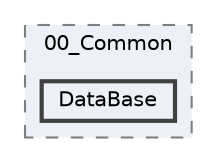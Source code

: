 digraph "004_Character/SkillCharacters/00_Common/DataBase"
{
 // LATEX_PDF_SIZE
  bgcolor="transparent";
  edge [fontname=Helvetica,fontsize=10,labelfontname=Helvetica,labelfontsize=10];
  node [fontname=Helvetica,fontsize=10,shape=box,height=0.2,width=0.4];
  compound=true
  subgraph clusterdir_b0cf6f680c7d0304f5a3adbf2744ef7b {
    graph [ bgcolor="#edf0f7", pencolor="grey50", label="00_Common", fontname=Helvetica,fontsize=10 style="filled,dashed", URL="dir_b0cf6f680c7d0304f5a3adbf2744ef7b.html",tooltip=""]
  dir_aad023e847564852526a39c06b74cff1 [label="DataBase", fillcolor="#edf0f7", color="grey25", style="filled,bold", URL="dir_aad023e847564852526a39c06b74cff1.html",tooltip=""];
  }
}

